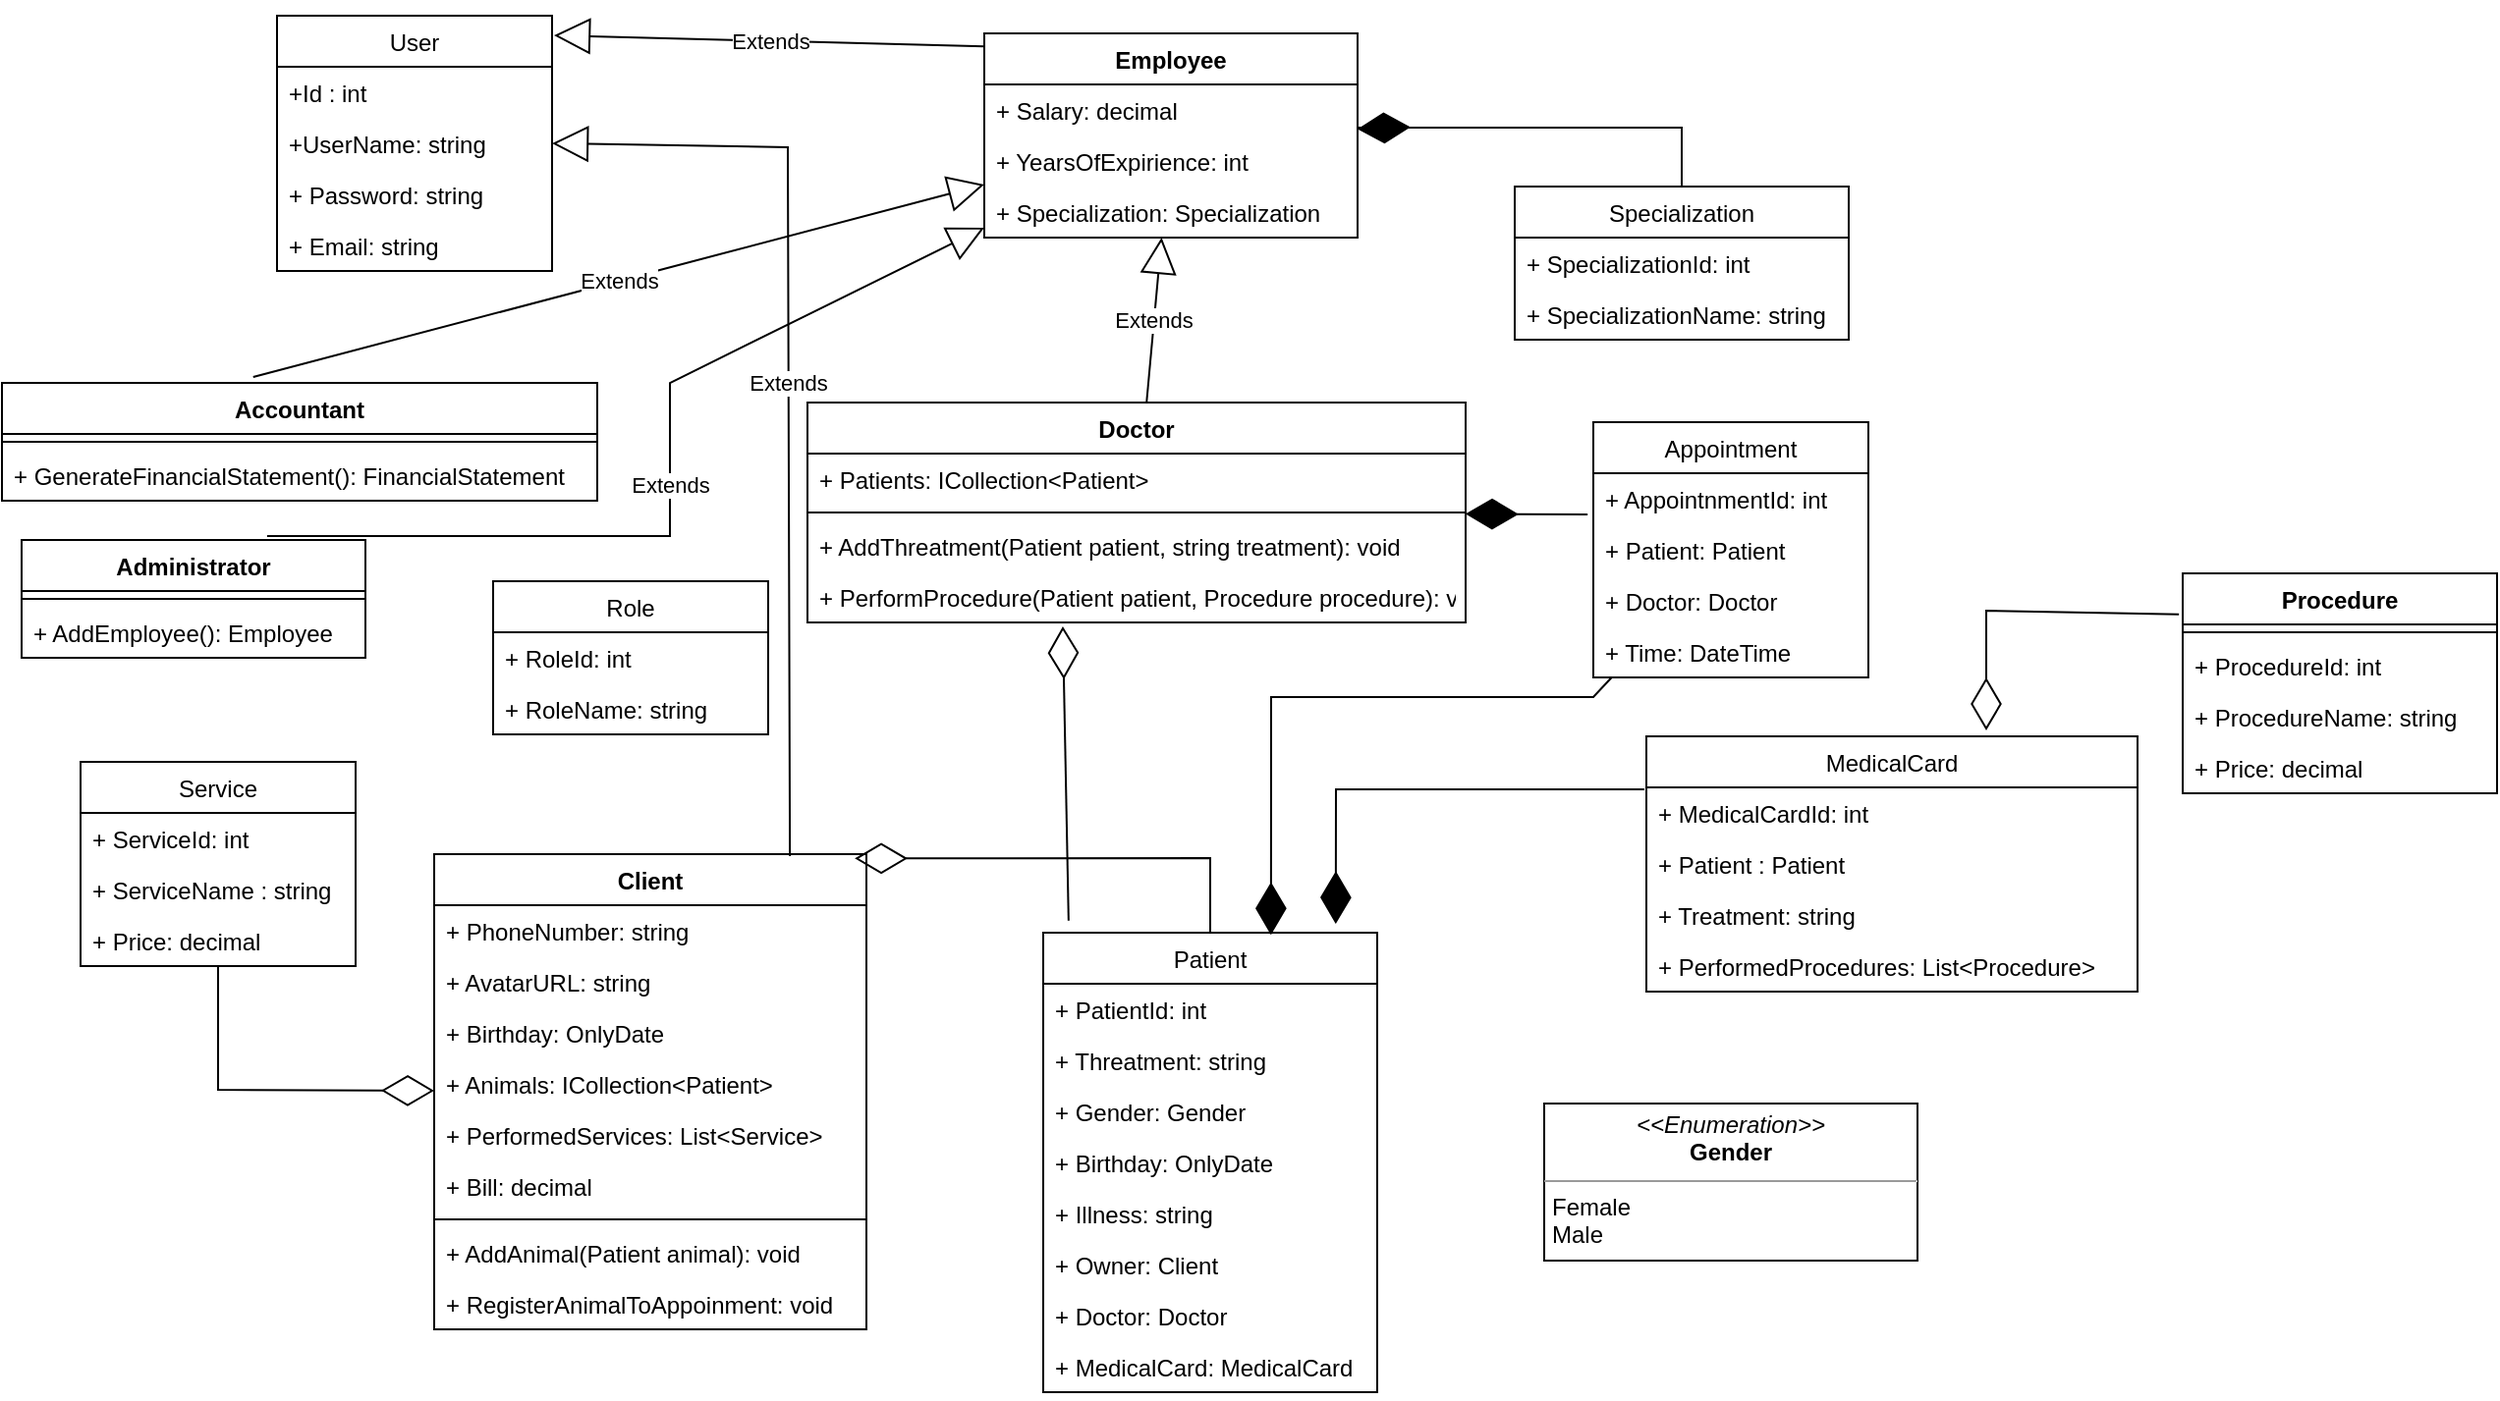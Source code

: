 <mxfile version="17.5.0" type="github">
  <diagram id="8UgjmizAs7v898uqJ-YZ" name="Page-1">
    <mxGraphModel dx="1662" dy="752" grid="1" gridSize="10" guides="1" tooltips="1" connect="1" arrows="1" fold="1" page="1" pageScale="1" pageWidth="850" pageHeight="1100" math="0" shadow="0">
      <root>
        <mxCell id="0" />
        <mxCell id="1" parent="0" />
        <mxCell id="DYirlpT2XFBo1hkhmRrW-1" value="Client&#xa;" style="swimlane;fontStyle=1;align=center;verticalAlign=top;childLayout=stackLayout;horizontal=1;startSize=26;horizontalStack=0;resizeParent=1;resizeParentMax=0;resizeLast=0;collapsible=1;marginBottom=0;" parent="1" vertex="1">
          <mxGeometry x="220" y="440" width="220" height="242" as="geometry" />
        </mxCell>
        <mxCell id="DYirlpT2XFBo1hkhmRrW-4" value="+ PhoneNumber: string" style="text;strokeColor=none;fillColor=none;align=left;verticalAlign=top;spacingLeft=4;spacingRight=4;overflow=hidden;rotatable=0;points=[[0,0.5],[1,0.5]];portConstraint=eastwest;" parent="DYirlpT2XFBo1hkhmRrW-1" vertex="1">
          <mxGeometry y="26" width="220" height="26" as="geometry" />
        </mxCell>
        <mxCell id="DYirlpT2XFBo1hkhmRrW-5" value="+ AvatarURL: string" style="text;strokeColor=none;fillColor=none;align=left;verticalAlign=top;spacingLeft=4;spacingRight=4;overflow=hidden;rotatable=0;points=[[0,0.5],[1,0.5]];portConstraint=eastwest;" parent="DYirlpT2XFBo1hkhmRrW-1" vertex="1">
          <mxGeometry y="52" width="220" height="26" as="geometry" />
        </mxCell>
        <mxCell id="DYirlpT2XFBo1hkhmRrW-6" value="+ Birthday: OnlyDate" style="text;strokeColor=none;fillColor=none;align=left;verticalAlign=top;spacingLeft=4;spacingRight=4;overflow=hidden;rotatable=0;points=[[0,0.5],[1,0.5]];portConstraint=eastwest;" parent="DYirlpT2XFBo1hkhmRrW-1" vertex="1">
          <mxGeometry y="78" width="220" height="26" as="geometry" />
        </mxCell>
        <mxCell id="DYirlpT2XFBo1hkhmRrW-7" value="+ Animals: ICollection&lt;Patient&gt;" style="text;strokeColor=none;fillColor=none;align=left;verticalAlign=top;spacingLeft=4;spacingRight=4;overflow=hidden;rotatable=0;points=[[0,0.5],[1,0.5]];portConstraint=eastwest;" parent="DYirlpT2XFBo1hkhmRrW-1" vertex="1">
          <mxGeometry y="104" width="220" height="26" as="geometry" />
        </mxCell>
        <mxCell id="DYirlpT2XFBo1hkhmRrW-8" value="+ PerformedServices: List&lt;Service&gt;" style="text;strokeColor=none;fillColor=none;align=left;verticalAlign=top;spacingLeft=4;spacingRight=4;overflow=hidden;rotatable=0;points=[[0,0.5],[1,0.5]];portConstraint=eastwest;" parent="DYirlpT2XFBo1hkhmRrW-1" vertex="1">
          <mxGeometry y="130" width="220" height="26" as="geometry" />
        </mxCell>
        <mxCell id="DYirlpT2XFBo1hkhmRrW-9" value="+ Bill: decimal" style="text;strokeColor=none;fillColor=none;align=left;verticalAlign=top;spacingLeft=4;spacingRight=4;overflow=hidden;rotatable=0;points=[[0,0.5],[1,0.5]];portConstraint=eastwest;" parent="DYirlpT2XFBo1hkhmRrW-1" vertex="1">
          <mxGeometry y="156" width="220" height="26" as="geometry" />
        </mxCell>
        <mxCell id="DYirlpT2XFBo1hkhmRrW-10" value="" style="line;strokeWidth=1;fillColor=none;align=left;verticalAlign=middle;spacingTop=-1;spacingLeft=3;spacingRight=3;rotatable=0;labelPosition=right;points=[];portConstraint=eastwest;" parent="DYirlpT2XFBo1hkhmRrW-1" vertex="1">
          <mxGeometry y="182" width="220" height="8" as="geometry" />
        </mxCell>
        <mxCell id="DYirlpT2XFBo1hkhmRrW-11" value="+ AddAnimal(Patient animal): void" style="text;strokeColor=none;fillColor=none;align=left;verticalAlign=top;spacingLeft=4;spacingRight=4;overflow=hidden;rotatable=0;points=[[0,0.5],[1,0.5]];portConstraint=eastwest;" parent="DYirlpT2XFBo1hkhmRrW-1" vertex="1">
          <mxGeometry y="190" width="220" height="26" as="geometry" />
        </mxCell>
        <mxCell id="DYirlpT2XFBo1hkhmRrW-12" value="+ RegisterAnimalToAppoinment: void&#xa;" style="text;strokeColor=none;fillColor=none;align=left;verticalAlign=top;spacingLeft=4;spacingRight=4;overflow=hidden;rotatable=0;points=[[0,0.5],[1,0.5]];portConstraint=eastwest;" parent="DYirlpT2XFBo1hkhmRrW-1" vertex="1">
          <mxGeometry y="216" width="220" height="26" as="geometry" />
        </mxCell>
        <mxCell id="DYirlpT2XFBo1hkhmRrW-13" value="Patient" style="swimlane;fontStyle=0;childLayout=stackLayout;horizontal=1;startSize=26;fillColor=none;horizontalStack=0;resizeParent=1;resizeParentMax=0;resizeLast=0;collapsible=1;marginBottom=0;" parent="1" vertex="1">
          <mxGeometry x="530" y="480" width="170" height="234" as="geometry" />
        </mxCell>
        <mxCell id="DYirlpT2XFBo1hkhmRrW-14" value="+ PatientId: int" style="text;strokeColor=none;fillColor=none;align=left;verticalAlign=top;spacingLeft=4;spacingRight=4;overflow=hidden;rotatable=0;points=[[0,0.5],[1,0.5]];portConstraint=eastwest;" parent="DYirlpT2XFBo1hkhmRrW-13" vertex="1">
          <mxGeometry y="26" width="170" height="26" as="geometry" />
        </mxCell>
        <mxCell id="DYirlpT2XFBo1hkhmRrW-15" value="+ Threatment: string" style="text;strokeColor=none;fillColor=none;align=left;verticalAlign=top;spacingLeft=4;spacingRight=4;overflow=hidden;rotatable=0;points=[[0,0.5],[1,0.5]];portConstraint=eastwest;" parent="DYirlpT2XFBo1hkhmRrW-13" vertex="1">
          <mxGeometry y="52" width="170" height="26" as="geometry" />
        </mxCell>
        <mxCell id="DYirlpT2XFBo1hkhmRrW-16" value="+ Gender: Gender" style="text;strokeColor=none;fillColor=none;align=left;verticalAlign=top;spacingLeft=4;spacingRight=4;overflow=hidden;rotatable=0;points=[[0,0.5],[1,0.5]];portConstraint=eastwest;" parent="DYirlpT2XFBo1hkhmRrW-13" vertex="1">
          <mxGeometry y="78" width="170" height="26" as="geometry" />
        </mxCell>
        <mxCell id="DYirlpT2XFBo1hkhmRrW-17" value="+ Birthday: OnlyDate" style="text;strokeColor=none;fillColor=none;align=left;verticalAlign=top;spacingLeft=4;spacingRight=4;overflow=hidden;rotatable=0;points=[[0,0.5],[1,0.5]];portConstraint=eastwest;" parent="DYirlpT2XFBo1hkhmRrW-13" vertex="1">
          <mxGeometry y="104" width="170" height="26" as="geometry" />
        </mxCell>
        <mxCell id="DYirlpT2XFBo1hkhmRrW-18" value="+ Illness: string" style="text;strokeColor=none;fillColor=none;align=left;verticalAlign=top;spacingLeft=4;spacingRight=4;overflow=hidden;rotatable=0;points=[[0,0.5],[1,0.5]];portConstraint=eastwest;" parent="DYirlpT2XFBo1hkhmRrW-13" vertex="1">
          <mxGeometry y="130" width="170" height="26" as="geometry" />
        </mxCell>
        <mxCell id="DYirlpT2XFBo1hkhmRrW-19" value="+ Owner: Client" style="text;strokeColor=none;fillColor=none;align=left;verticalAlign=top;spacingLeft=4;spacingRight=4;overflow=hidden;rotatable=0;points=[[0,0.5],[1,0.5]];portConstraint=eastwest;" parent="DYirlpT2XFBo1hkhmRrW-13" vertex="1">
          <mxGeometry y="156" width="170" height="26" as="geometry" />
        </mxCell>
        <mxCell id="DYirlpT2XFBo1hkhmRrW-20" value="+ Doctor: Doctor" style="text;strokeColor=none;fillColor=none;align=left;verticalAlign=top;spacingLeft=4;spacingRight=4;overflow=hidden;rotatable=0;points=[[0,0.5],[1,0.5]];portConstraint=eastwest;" parent="DYirlpT2XFBo1hkhmRrW-13" vertex="1">
          <mxGeometry y="182" width="170" height="26" as="geometry" />
        </mxCell>
        <mxCell id="DYirlpT2XFBo1hkhmRrW-21" value="+ MedicalCard: MedicalCard" style="text;strokeColor=none;fillColor=none;align=left;verticalAlign=top;spacingLeft=4;spacingRight=4;overflow=hidden;rotatable=0;points=[[0,0.5],[1,0.5]];portConstraint=eastwest;" parent="DYirlpT2XFBo1hkhmRrW-13" vertex="1">
          <mxGeometry y="208" width="170" height="26" as="geometry" />
        </mxCell>
        <mxCell id="DYirlpT2XFBo1hkhmRrW-22" value="Specialization" style="swimlane;fontStyle=0;childLayout=stackLayout;horizontal=1;startSize=26;fillColor=none;horizontalStack=0;resizeParent=1;resizeParentMax=0;resizeLast=0;collapsible=1;marginBottom=0;" parent="1" vertex="1">
          <mxGeometry x="770" y="100" width="170" height="78" as="geometry" />
        </mxCell>
        <mxCell id="DYirlpT2XFBo1hkhmRrW-23" value="+ SpecializationId: int" style="text;strokeColor=none;fillColor=none;align=left;verticalAlign=top;spacingLeft=4;spacingRight=4;overflow=hidden;rotatable=0;points=[[0,0.5],[1,0.5]];portConstraint=eastwest;" parent="DYirlpT2XFBo1hkhmRrW-22" vertex="1">
          <mxGeometry y="26" width="170" height="26" as="geometry" />
        </mxCell>
        <mxCell id="DYirlpT2XFBo1hkhmRrW-24" value="+ SpecializationName: string" style="text;strokeColor=none;fillColor=none;align=left;verticalAlign=top;spacingLeft=4;spacingRight=4;overflow=hidden;rotatable=0;points=[[0,0.5],[1,0.5]];portConstraint=eastwest;" parent="DYirlpT2XFBo1hkhmRrW-22" vertex="1">
          <mxGeometry y="52" width="170" height="26" as="geometry" />
        </mxCell>
        <mxCell id="DYirlpT2XFBo1hkhmRrW-25" value="Employee" style="swimlane;fontStyle=1;align=center;verticalAlign=top;childLayout=stackLayout;horizontal=1;startSize=26;horizontalStack=0;resizeParent=1;resizeParentMax=0;resizeLast=0;collapsible=1;marginBottom=0;" parent="1" vertex="1">
          <mxGeometry x="500" y="22" width="190" height="104" as="geometry" />
        </mxCell>
        <mxCell id="DYirlpT2XFBo1hkhmRrW-28" value="+ Salary: decimal" style="text;strokeColor=none;fillColor=none;align=left;verticalAlign=top;spacingLeft=4;spacingRight=4;overflow=hidden;rotatable=0;points=[[0,0.5],[1,0.5]];portConstraint=eastwest;" parent="DYirlpT2XFBo1hkhmRrW-25" vertex="1">
          <mxGeometry y="26" width="190" height="26" as="geometry" />
        </mxCell>
        <mxCell id="DYirlpT2XFBo1hkhmRrW-29" value="+ YearsOfExpirience: int" style="text;strokeColor=none;fillColor=none;align=left;verticalAlign=top;spacingLeft=4;spacingRight=4;overflow=hidden;rotatable=0;points=[[0,0.5],[1,0.5]];portConstraint=eastwest;" parent="DYirlpT2XFBo1hkhmRrW-25" vertex="1">
          <mxGeometry y="52" width="190" height="26" as="geometry" />
        </mxCell>
        <mxCell id="DYirlpT2XFBo1hkhmRrW-30" value="+ Specialization: Specialization" style="text;strokeColor=none;fillColor=none;align=left;verticalAlign=top;spacingLeft=4;spacingRight=4;overflow=hidden;rotatable=0;points=[[0,0.5],[1,0.5]];portConstraint=eastwest;" parent="DYirlpT2XFBo1hkhmRrW-25" vertex="1">
          <mxGeometry y="78" width="190" height="26" as="geometry" />
        </mxCell>
        <mxCell id="DYirlpT2XFBo1hkhmRrW-31" value="Doctor" style="swimlane;fontStyle=1;align=center;verticalAlign=top;childLayout=stackLayout;horizontal=1;startSize=26;horizontalStack=0;resizeParent=1;resizeParentMax=0;resizeLast=0;collapsible=1;marginBottom=0;" parent="1" vertex="1">
          <mxGeometry x="410" y="210" width="335" height="112" as="geometry" />
        </mxCell>
        <mxCell id="DYirlpT2XFBo1hkhmRrW-32" value="+ Patients: ICollection&lt;Patient&gt;" style="text;strokeColor=none;fillColor=none;align=left;verticalAlign=top;spacingLeft=4;spacingRight=4;overflow=hidden;rotatable=0;points=[[0,0.5],[1,0.5]];portConstraint=eastwest;" parent="DYirlpT2XFBo1hkhmRrW-31" vertex="1">
          <mxGeometry y="26" width="335" height="26" as="geometry" />
        </mxCell>
        <mxCell id="DYirlpT2XFBo1hkhmRrW-33" value="" style="line;strokeWidth=1;fillColor=none;align=left;verticalAlign=middle;spacingTop=-1;spacingLeft=3;spacingRight=3;rotatable=0;labelPosition=right;points=[];portConstraint=eastwest;" parent="DYirlpT2XFBo1hkhmRrW-31" vertex="1">
          <mxGeometry y="52" width="335" height="8" as="geometry" />
        </mxCell>
        <mxCell id="DYirlpT2XFBo1hkhmRrW-34" value="+ AddThreatment(Patient patient, string treatment): void" style="text;strokeColor=none;fillColor=none;align=left;verticalAlign=top;spacingLeft=4;spacingRight=4;overflow=hidden;rotatable=0;points=[[0,0.5],[1,0.5]];portConstraint=eastwest;" parent="DYirlpT2XFBo1hkhmRrW-31" vertex="1">
          <mxGeometry y="60" width="335" height="26" as="geometry" />
        </mxCell>
        <mxCell id="DYirlpT2XFBo1hkhmRrW-35" value="+ PerformProcedure(Patient patient, Procedure procedure): void" style="text;strokeColor=none;fillColor=none;align=left;verticalAlign=top;spacingLeft=4;spacingRight=4;overflow=hidden;rotatable=0;points=[[0,0.5],[1,0.5]];portConstraint=eastwest;" parent="DYirlpT2XFBo1hkhmRrW-31" vertex="1">
          <mxGeometry y="86" width="335" height="26" as="geometry" />
        </mxCell>
        <mxCell id="DYirlpT2XFBo1hkhmRrW-36" value="Extends" style="endArrow=block;endSize=16;endFill=0;html=1;rounded=0;" parent="1" source="DYirlpT2XFBo1hkhmRrW-31" target="DYirlpT2XFBo1hkhmRrW-25" edge="1">
          <mxGeometry width="160" relative="1" as="geometry">
            <mxPoint x="280" y="390" as="sourcePoint" />
            <mxPoint x="440" y="390" as="targetPoint" />
          </mxGeometry>
        </mxCell>
        <mxCell id="DYirlpT2XFBo1hkhmRrW-37" value="MedicalCard" style="swimlane;fontStyle=0;childLayout=stackLayout;horizontal=1;startSize=26;fillColor=none;horizontalStack=0;resizeParent=1;resizeParentMax=0;resizeLast=0;collapsible=1;marginBottom=0;" parent="1" vertex="1">
          <mxGeometry x="837" y="380" width="250" height="130" as="geometry" />
        </mxCell>
        <mxCell id="DYirlpT2XFBo1hkhmRrW-38" value="+ MedicalCardId: int" style="text;strokeColor=none;fillColor=none;align=left;verticalAlign=top;spacingLeft=4;spacingRight=4;overflow=hidden;rotatable=0;points=[[0,0.5],[1,0.5]];portConstraint=eastwest;" parent="DYirlpT2XFBo1hkhmRrW-37" vertex="1">
          <mxGeometry y="26" width="250" height="26" as="geometry" />
        </mxCell>
        <mxCell id="DYirlpT2XFBo1hkhmRrW-39" value="+ Patient : Patient" style="text;strokeColor=none;fillColor=none;align=left;verticalAlign=top;spacingLeft=4;spacingRight=4;overflow=hidden;rotatable=0;points=[[0,0.5],[1,0.5]];portConstraint=eastwest;" parent="DYirlpT2XFBo1hkhmRrW-37" vertex="1">
          <mxGeometry y="52" width="250" height="26" as="geometry" />
        </mxCell>
        <mxCell id="DYirlpT2XFBo1hkhmRrW-40" value="+ Treatment: string" style="text;strokeColor=none;fillColor=none;align=left;verticalAlign=top;spacingLeft=4;spacingRight=4;overflow=hidden;rotatable=0;points=[[0,0.5],[1,0.5]];portConstraint=eastwest;" parent="DYirlpT2XFBo1hkhmRrW-37" vertex="1">
          <mxGeometry y="78" width="250" height="26" as="geometry" />
        </mxCell>
        <mxCell id="DYirlpT2XFBo1hkhmRrW-41" value="+ PerformedProcedures: List&lt;Procedure&gt;" style="text;strokeColor=none;fillColor=none;align=left;verticalAlign=top;spacingLeft=4;spacingRight=4;overflow=hidden;rotatable=0;points=[[0,0.5],[1,0.5]];portConstraint=eastwest;" parent="DYirlpT2XFBo1hkhmRrW-37" vertex="1">
          <mxGeometry y="104" width="250" height="26" as="geometry" />
        </mxCell>
        <mxCell id="DYirlpT2XFBo1hkhmRrW-42" value="Procedure" style="swimlane;fontStyle=1;align=center;verticalAlign=top;childLayout=stackLayout;horizontal=1;startSize=26;horizontalStack=0;resizeParent=1;resizeParentMax=0;resizeLast=0;collapsible=1;marginBottom=0;" parent="1" vertex="1">
          <mxGeometry x="1110" y="297" width="160" height="112" as="geometry" />
        </mxCell>
        <mxCell id="DYirlpT2XFBo1hkhmRrW-43" value="" style="line;strokeWidth=1;fillColor=none;align=left;verticalAlign=middle;spacingTop=-1;spacingLeft=3;spacingRight=3;rotatable=0;labelPosition=right;points=[];portConstraint=eastwest;" parent="DYirlpT2XFBo1hkhmRrW-42" vertex="1">
          <mxGeometry y="26" width="160" height="8" as="geometry" />
        </mxCell>
        <mxCell id="DYirlpT2XFBo1hkhmRrW-44" value="+ ProcedureId: int" style="text;strokeColor=none;fillColor=none;align=left;verticalAlign=top;spacingLeft=4;spacingRight=4;overflow=hidden;rotatable=0;points=[[0,0.5],[1,0.5]];portConstraint=eastwest;" parent="DYirlpT2XFBo1hkhmRrW-42" vertex="1">
          <mxGeometry y="34" width="160" height="26" as="geometry" />
        </mxCell>
        <mxCell id="DYirlpT2XFBo1hkhmRrW-45" value="+ ProcedureName: string" style="text;strokeColor=none;fillColor=none;align=left;verticalAlign=top;spacingLeft=4;spacingRight=4;overflow=hidden;rotatable=0;points=[[0,0.5],[1,0.5]];portConstraint=eastwest;" parent="DYirlpT2XFBo1hkhmRrW-42" vertex="1">
          <mxGeometry y="60" width="160" height="26" as="geometry" />
        </mxCell>
        <mxCell id="DYirlpT2XFBo1hkhmRrW-46" value="+ Price: decimal" style="text;strokeColor=none;fillColor=none;align=left;verticalAlign=top;spacingLeft=4;spacingRight=4;overflow=hidden;rotatable=0;points=[[0,0.5],[1,0.5]];portConstraint=eastwest;" parent="DYirlpT2XFBo1hkhmRrW-42" vertex="1">
          <mxGeometry y="86" width="160" height="26" as="geometry" />
        </mxCell>
        <mxCell id="DYirlpT2XFBo1hkhmRrW-47" value="Appointment" style="swimlane;fontStyle=0;childLayout=stackLayout;horizontal=1;startSize=26;fillColor=none;horizontalStack=0;resizeParent=1;resizeParentMax=0;resizeLast=0;collapsible=1;marginBottom=0;" parent="1" vertex="1">
          <mxGeometry x="810" y="220" width="140" height="130" as="geometry" />
        </mxCell>
        <mxCell id="DYirlpT2XFBo1hkhmRrW-48" value="+ AppointnmentId: int" style="text;strokeColor=none;fillColor=none;align=left;verticalAlign=top;spacingLeft=4;spacingRight=4;overflow=hidden;rotatable=0;points=[[0,0.5],[1,0.5]];portConstraint=eastwest;" parent="DYirlpT2XFBo1hkhmRrW-47" vertex="1">
          <mxGeometry y="26" width="140" height="26" as="geometry" />
        </mxCell>
        <mxCell id="DYirlpT2XFBo1hkhmRrW-49" value="+ Patient: Patient" style="text;strokeColor=none;fillColor=none;align=left;verticalAlign=top;spacingLeft=4;spacingRight=4;overflow=hidden;rotatable=0;points=[[0,0.5],[1,0.5]];portConstraint=eastwest;" parent="DYirlpT2XFBo1hkhmRrW-47" vertex="1">
          <mxGeometry y="52" width="140" height="26" as="geometry" />
        </mxCell>
        <mxCell id="DYirlpT2XFBo1hkhmRrW-50" value="+ Doctor: Doctor" style="text;strokeColor=none;fillColor=none;align=left;verticalAlign=top;spacingLeft=4;spacingRight=4;overflow=hidden;rotatable=0;points=[[0,0.5],[1,0.5]];portConstraint=eastwest;" parent="DYirlpT2XFBo1hkhmRrW-47" vertex="1">
          <mxGeometry y="78" width="140" height="26" as="geometry" />
        </mxCell>
        <mxCell id="DYirlpT2XFBo1hkhmRrW-51" value="+ Time: DateTime" style="text;strokeColor=none;fillColor=none;align=left;verticalAlign=top;spacingLeft=4;spacingRight=4;overflow=hidden;rotatable=0;points=[[0,0.5],[1,0.5]];portConstraint=eastwest;" parent="DYirlpT2XFBo1hkhmRrW-47" vertex="1">
          <mxGeometry y="104" width="140" height="26" as="geometry" />
        </mxCell>
        <mxCell id="DYirlpT2XFBo1hkhmRrW-52" value="" style="endArrow=diamondThin;endFill=1;endSize=24;html=1;rounded=0;entryX=0.876;entryY=-0.019;entryDx=0;entryDy=0;entryPerimeter=0;exitX=-0.004;exitY=0.038;exitDx=0;exitDy=0;exitPerimeter=0;" parent="1" source="DYirlpT2XFBo1hkhmRrW-38" target="DYirlpT2XFBo1hkhmRrW-13" edge="1">
          <mxGeometry width="160" relative="1" as="geometry">
            <mxPoint x="590" y="620" as="sourcePoint" />
            <mxPoint x="750" y="620" as="targetPoint" />
            <Array as="points">
              <mxPoint x="679" y="407" />
            </Array>
          </mxGeometry>
        </mxCell>
        <mxCell id="DYirlpT2XFBo1hkhmRrW-53" value="" style="endArrow=diamondThin;endFill=0;endSize=24;html=1;rounded=0;entryX=0.973;entryY=0.009;entryDx=0;entryDy=0;entryPerimeter=0;exitX=0.5;exitY=0;exitDx=0;exitDy=0;" parent="1" source="DYirlpT2XFBo1hkhmRrW-13" target="DYirlpT2XFBo1hkhmRrW-1" edge="1">
          <mxGeometry width="160" relative="1" as="geometry">
            <mxPoint x="515" y="460" as="sourcePoint" />
            <mxPoint x="400" y="650" as="targetPoint" />
            <Array as="points">
              <mxPoint x="615" y="442" />
            </Array>
          </mxGeometry>
        </mxCell>
        <mxCell id="DYirlpT2XFBo1hkhmRrW-54" value="" style="endArrow=diamondThin;endFill=0;endSize=24;html=1;rounded=0;entryX=0.388;entryY=1.077;entryDx=0;entryDy=0;entryPerimeter=0;exitX=0.076;exitY=-0.026;exitDx=0;exitDy=0;exitPerimeter=0;" parent="1" source="DYirlpT2XFBo1hkhmRrW-13" target="DYirlpT2XFBo1hkhmRrW-35" edge="1">
          <mxGeometry width="160" relative="1" as="geometry">
            <mxPoint x="540" y="490" as="sourcePoint" />
            <mxPoint x="440" y="340" as="targetPoint" />
          </mxGeometry>
        </mxCell>
        <mxCell id="DYirlpT2XFBo1hkhmRrW-55" value="" style="endArrow=diamondThin;endFill=0;endSize=24;html=1;rounded=0;exitX=-0.012;exitY=0.186;exitDx=0;exitDy=0;exitPerimeter=0;entryX=0.692;entryY=-0.023;entryDx=0;entryDy=0;entryPerimeter=0;" parent="1" source="DYirlpT2XFBo1hkhmRrW-42" target="DYirlpT2XFBo1hkhmRrW-37" edge="1">
          <mxGeometry width="160" relative="1" as="geometry">
            <mxPoint x="1220" y="340" as="sourcePoint" />
            <mxPoint x="1015" y="380" as="targetPoint" />
            <Array as="points">
              <mxPoint x="1010" y="316" />
            </Array>
          </mxGeometry>
        </mxCell>
        <mxCell id="DYirlpT2XFBo1hkhmRrW-56" value="" style="endArrow=diamondThin;endFill=1;endSize=24;html=1;rounded=0;exitX=0.5;exitY=0;exitDx=0;exitDy=0;" parent="1" source="DYirlpT2XFBo1hkhmRrW-22" target="DYirlpT2XFBo1hkhmRrW-25" edge="1">
          <mxGeometry width="160" relative="1" as="geometry">
            <mxPoint x="520" y="26" as="sourcePoint" />
            <mxPoint x="200" y="270" as="targetPoint" />
            <Array as="points">
              <mxPoint x="855" y="70" />
              <mxPoint x="690" y="70" />
              <mxPoint x="710" y="70" />
            </Array>
          </mxGeometry>
        </mxCell>
        <mxCell id="DYirlpT2XFBo1hkhmRrW-57" value="Accountant " style="swimlane;fontStyle=1;align=center;verticalAlign=top;childLayout=stackLayout;horizontal=1;startSize=26;horizontalStack=0;resizeParent=1;resizeParentMax=0;resizeLast=0;collapsible=1;marginBottom=0;" parent="1" vertex="1">
          <mxGeometry y="200" width="303" height="60" as="geometry" />
        </mxCell>
        <mxCell id="DYirlpT2XFBo1hkhmRrW-58" value="" style="line;strokeWidth=1;fillColor=none;align=left;verticalAlign=middle;spacingTop=-1;spacingLeft=3;spacingRight=3;rotatable=0;labelPosition=right;points=[];portConstraint=eastwest;" parent="DYirlpT2XFBo1hkhmRrW-57" vertex="1">
          <mxGeometry y="26" width="303" height="8" as="geometry" />
        </mxCell>
        <mxCell id="DYirlpT2XFBo1hkhmRrW-59" value="+ GenerateFinancialStatement(): FinancialStatement" style="text;strokeColor=none;fillColor=none;align=left;verticalAlign=top;spacingLeft=4;spacingRight=4;overflow=hidden;rotatable=0;points=[[0,0.5],[1,0.5]];portConstraint=eastwest;" parent="DYirlpT2XFBo1hkhmRrW-57" vertex="1">
          <mxGeometry y="34" width="303" height="26" as="geometry" />
        </mxCell>
        <mxCell id="DYirlpT2XFBo1hkhmRrW-60" value="Extends" style="endArrow=block;endSize=16;endFill=0;html=1;rounded=0;exitX=0.422;exitY=-0.05;exitDx=0;exitDy=0;exitPerimeter=0;" parent="1" source="DYirlpT2XFBo1hkhmRrW-57" target="DYirlpT2XFBo1hkhmRrW-25" edge="1">
          <mxGeometry width="160" relative="1" as="geometry">
            <mxPoint x="10" y="169" as="sourcePoint" />
            <mxPoint x="170" y="169" as="targetPoint" />
          </mxGeometry>
        </mxCell>
        <mxCell id="DYirlpT2XFBo1hkhmRrW-61" value="Administrator " style="swimlane;fontStyle=1;align=center;verticalAlign=top;childLayout=stackLayout;horizontal=1;startSize=26;horizontalStack=0;resizeParent=1;resizeParentMax=0;resizeLast=0;collapsible=1;marginBottom=0;" parent="1" vertex="1">
          <mxGeometry x="10" y="280" width="175" height="60" as="geometry" />
        </mxCell>
        <mxCell id="DYirlpT2XFBo1hkhmRrW-62" value="" style="line;strokeWidth=1;fillColor=none;align=left;verticalAlign=middle;spacingTop=-1;spacingLeft=3;spacingRight=3;rotatable=0;labelPosition=right;points=[];portConstraint=eastwest;" parent="DYirlpT2XFBo1hkhmRrW-61" vertex="1">
          <mxGeometry y="26" width="175" height="8" as="geometry" />
        </mxCell>
        <mxCell id="DYirlpT2XFBo1hkhmRrW-63" value="+ AddEmployee(): Employee" style="text;strokeColor=none;fillColor=none;align=left;verticalAlign=top;spacingLeft=4;spacingRight=4;overflow=hidden;rotatable=0;points=[[0,0.5],[1,0.5]];portConstraint=eastwest;" parent="DYirlpT2XFBo1hkhmRrW-61" vertex="1">
          <mxGeometry y="34" width="175" height="26" as="geometry" />
        </mxCell>
        <mxCell id="DYirlpT2XFBo1hkhmRrW-64" value="&lt;p style=&quot;margin: 0px ; margin-top: 4px ; text-align: center&quot;&gt;&lt;i&gt;&amp;lt;&amp;lt;Enumeration&amp;gt;&amp;gt;&lt;/i&gt;&lt;br&gt;&lt;b&gt;Gender&lt;/b&gt;&lt;br&gt;&lt;/p&gt;&lt;hr size=&quot;1&quot;&gt;&lt;p style=&quot;margin: 0px ; margin-left: 4px&quot;&gt;Female&lt;/p&gt;&lt;p style=&quot;margin: 0px ; margin-left: 4px&quot;&gt;Male&lt;br&gt;&lt;/p&gt;&lt;hr size=&quot;1&quot;&gt;&lt;p style=&quot;margin: 0px ; margin-left: 4px&quot;&gt;&lt;br&gt;&lt;/p&gt;" style="verticalAlign=top;align=left;overflow=fill;fontSize=12;fontFamily=Helvetica;html=1;" parent="1" vertex="1">
          <mxGeometry x="785" y="567" width="190" height="80" as="geometry" />
        </mxCell>
        <mxCell id="DYirlpT2XFBo1hkhmRrW-65" value="Extends" style="endArrow=block;endSize=16;endFill=0;html=1;rounded=0;exitX=0.714;exitY=-0.033;exitDx=0;exitDy=0;exitPerimeter=0;" parent="1" source="DYirlpT2XFBo1hkhmRrW-61" target="DYirlpT2XFBo1hkhmRrW-25" edge="1">
          <mxGeometry width="160" relative="1" as="geometry">
            <mxPoint x="90" y="321" as="sourcePoint" />
            <mxPoint x="360" y="170" as="targetPoint" />
            <Array as="points">
              <mxPoint x="340" y="278" />
              <mxPoint x="340" y="200" />
            </Array>
          </mxGeometry>
        </mxCell>
        <mxCell id="DYirlpT2XFBo1hkhmRrW-66" value="" style="endArrow=diamondThin;endFill=1;endSize=24;html=1;rounded=0;entryX=0.682;entryY=0.005;entryDx=0;entryDy=0;entryPerimeter=0;" parent="1" source="DYirlpT2XFBo1hkhmRrW-47" target="DYirlpT2XFBo1hkhmRrW-13" edge="1">
          <mxGeometry width="160" relative="1" as="geometry">
            <mxPoint x="730" y="380" as="sourcePoint" />
            <mxPoint x="890" y="380" as="targetPoint" />
            <Array as="points">
              <mxPoint x="810" y="360" />
              <mxPoint x="646" y="360" />
            </Array>
          </mxGeometry>
        </mxCell>
        <mxCell id="DYirlpT2XFBo1hkhmRrW-67" value="" style="endArrow=diamondThin;endFill=1;endSize=24;html=1;rounded=0;exitX=-0.021;exitY=0.808;exitDx=0;exitDy=0;exitPerimeter=0;" parent="1" source="DYirlpT2XFBo1hkhmRrW-48" target="DYirlpT2XFBo1hkhmRrW-31" edge="1">
          <mxGeometry width="160" relative="1" as="geometry">
            <mxPoint x="730" y="380" as="sourcePoint" />
            <mxPoint x="890" y="380" as="targetPoint" />
          </mxGeometry>
        </mxCell>
        <mxCell id="DYirlpT2XFBo1hkhmRrW-68" value="Service" style="swimlane;fontStyle=0;childLayout=stackLayout;horizontal=1;startSize=26;fillColor=none;horizontalStack=0;resizeParent=1;resizeParentMax=0;resizeLast=0;collapsible=1;marginBottom=0;" parent="1" vertex="1">
          <mxGeometry x="40" y="393" width="140" height="104" as="geometry" />
        </mxCell>
        <mxCell id="DYirlpT2XFBo1hkhmRrW-69" value="+ ServiceId: int" style="text;strokeColor=none;fillColor=none;align=left;verticalAlign=top;spacingLeft=4;spacingRight=4;overflow=hidden;rotatable=0;points=[[0,0.5],[1,0.5]];portConstraint=eastwest;" parent="DYirlpT2XFBo1hkhmRrW-68" vertex="1">
          <mxGeometry y="26" width="140" height="26" as="geometry" />
        </mxCell>
        <mxCell id="DYirlpT2XFBo1hkhmRrW-70" value="+ ServiceName : string" style="text;strokeColor=none;fillColor=none;align=left;verticalAlign=top;spacingLeft=4;spacingRight=4;overflow=hidden;rotatable=0;points=[[0,0.5],[1,0.5]];portConstraint=eastwest;" parent="DYirlpT2XFBo1hkhmRrW-68" vertex="1">
          <mxGeometry y="52" width="140" height="26" as="geometry" />
        </mxCell>
        <mxCell id="DYirlpT2XFBo1hkhmRrW-71" value="+ Price: decimal" style="text;strokeColor=none;fillColor=none;align=left;verticalAlign=top;spacingLeft=4;spacingRight=4;overflow=hidden;rotatable=0;points=[[0,0.5],[1,0.5]];portConstraint=eastwest;" parent="DYirlpT2XFBo1hkhmRrW-68" vertex="1">
          <mxGeometry y="78" width="140" height="26" as="geometry" />
        </mxCell>
        <mxCell id="DYirlpT2XFBo1hkhmRrW-72" value="" style="endArrow=diamondThin;endFill=0;endSize=24;html=1;rounded=0;" parent="1" source="DYirlpT2XFBo1hkhmRrW-68" target="DYirlpT2XFBo1hkhmRrW-1" edge="1">
          <mxGeometry width="160" relative="1" as="geometry">
            <mxPoint x="-20" y="580" as="sourcePoint" />
            <mxPoint x="140" y="580" as="targetPoint" />
            <Array as="points">
              <mxPoint x="110" y="560" />
            </Array>
          </mxGeometry>
        </mxCell>
        <mxCell id="DYirlpT2XFBo1hkhmRrW-77" value="User" style="swimlane;fontStyle=0;childLayout=stackLayout;horizontal=1;startSize=26;fillColor=none;horizontalStack=0;resizeParent=1;resizeParentMax=0;resizeLast=0;collapsible=1;marginBottom=0;" parent="1" vertex="1">
          <mxGeometry x="140" y="13" width="140" height="130" as="geometry" />
        </mxCell>
        <mxCell id="DYirlpT2XFBo1hkhmRrW-78" value="+Id : int" style="text;strokeColor=none;fillColor=none;align=left;verticalAlign=top;spacingLeft=4;spacingRight=4;overflow=hidden;rotatable=0;points=[[0,0.5],[1,0.5]];portConstraint=eastwest;" parent="DYirlpT2XFBo1hkhmRrW-77" vertex="1">
          <mxGeometry y="26" width="140" height="26" as="geometry" />
        </mxCell>
        <mxCell id="DYirlpT2XFBo1hkhmRrW-79" value="+UserName: string" style="text;strokeColor=none;fillColor=none;align=left;verticalAlign=top;spacingLeft=4;spacingRight=4;overflow=hidden;rotatable=0;points=[[0,0.5],[1,0.5]];portConstraint=eastwest;" parent="DYirlpT2XFBo1hkhmRrW-77" vertex="1">
          <mxGeometry y="52" width="140" height="26" as="geometry" />
        </mxCell>
        <mxCell id="DYirlpT2XFBo1hkhmRrW-80" value="+ Password: string" style="text;strokeColor=none;fillColor=none;align=left;verticalAlign=top;spacingLeft=4;spacingRight=4;overflow=hidden;rotatable=0;points=[[0,0.5],[1,0.5]];portConstraint=eastwest;" parent="DYirlpT2XFBo1hkhmRrW-77" vertex="1">
          <mxGeometry y="78" width="140" height="26" as="geometry" />
        </mxCell>
        <mxCell id="DYirlpT2XFBo1hkhmRrW-81" value="+ Email: string" style="text;strokeColor=none;fillColor=none;align=left;verticalAlign=top;spacingLeft=4;spacingRight=4;overflow=hidden;rotatable=0;points=[[0,0.5],[1,0.5]];portConstraint=eastwest;" parent="DYirlpT2XFBo1hkhmRrW-77" vertex="1">
          <mxGeometry y="104" width="140" height="26" as="geometry" />
        </mxCell>
        <mxCell id="DYirlpT2XFBo1hkhmRrW-82" value="Extends" style="endArrow=block;endSize=16;endFill=0;html=1;rounded=0;entryX=1.007;entryY=0.077;entryDx=0;entryDy=0;entryPerimeter=0;exitX=0;exitY=0.064;exitDx=0;exitDy=0;exitPerimeter=0;" parent="1" source="DYirlpT2XFBo1hkhmRrW-25" target="DYirlpT2XFBo1hkhmRrW-77" edge="1">
          <mxGeometry width="160" relative="1" as="geometry">
            <mxPoint x="420" y="23" as="sourcePoint" />
            <mxPoint x="480" y="320" as="targetPoint" />
          </mxGeometry>
        </mxCell>
        <mxCell id="DYirlpT2XFBo1hkhmRrW-83" value="Extends" style="endArrow=block;endSize=16;endFill=0;html=1;rounded=0;entryX=1;entryY=0.5;entryDx=0;entryDy=0;exitX=0.823;exitY=0.004;exitDx=0;exitDy=0;exitPerimeter=0;" parent="1" source="DYirlpT2XFBo1hkhmRrW-1" target="DYirlpT2XFBo1hkhmRrW-79" edge="1">
          <mxGeometry width="160" relative="1" as="geometry">
            <mxPoint x="320" y="370" as="sourcePoint" />
            <mxPoint x="480" y="370" as="targetPoint" />
            <Array as="points">
              <mxPoint x="400" y="80" />
            </Array>
          </mxGeometry>
        </mxCell>
        <mxCell id="iRUBCJV_HmlJJclQvwkz-2" value="Role" style="swimlane;fontStyle=0;childLayout=stackLayout;horizontal=1;startSize=26;fillColor=none;horizontalStack=0;resizeParent=1;resizeParentMax=0;resizeLast=0;collapsible=1;marginBottom=0;" vertex="1" parent="1">
          <mxGeometry x="250" y="301" width="140" height="78" as="geometry" />
        </mxCell>
        <mxCell id="iRUBCJV_HmlJJclQvwkz-3" value="+ RoleId: int" style="text;strokeColor=none;fillColor=none;align=left;verticalAlign=top;spacingLeft=4;spacingRight=4;overflow=hidden;rotatable=0;points=[[0,0.5],[1,0.5]];portConstraint=eastwest;" vertex="1" parent="iRUBCJV_HmlJJclQvwkz-2">
          <mxGeometry y="26" width="140" height="26" as="geometry" />
        </mxCell>
        <mxCell id="iRUBCJV_HmlJJclQvwkz-4" value="+ RoleName: string" style="text;strokeColor=none;fillColor=none;align=left;verticalAlign=top;spacingLeft=4;spacingRight=4;overflow=hidden;rotatable=0;points=[[0,0.5],[1,0.5]];portConstraint=eastwest;" vertex="1" parent="iRUBCJV_HmlJJclQvwkz-2">
          <mxGeometry y="52" width="140" height="26" as="geometry" />
        </mxCell>
      </root>
    </mxGraphModel>
  </diagram>
</mxfile>
